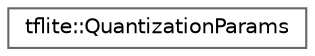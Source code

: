 digraph "Graphical Class Hierarchy"
{
 // LATEX_PDF_SIZE
  bgcolor="transparent";
  edge [fontname=Helvetica,fontsize=10,labelfontname=Helvetica,labelfontsize=10];
  node [fontname=Helvetica,fontsize=10,shape=box,height=0.2,width=0.4];
  rankdir="LR";
  Node0 [id="Node000000",label="tflite::QuantizationParams",height=0.2,width=0.4,color="grey40", fillcolor="white", style="filled",URL="$structtflite_1_1_quantization_params.html",tooltip=" "];
}
